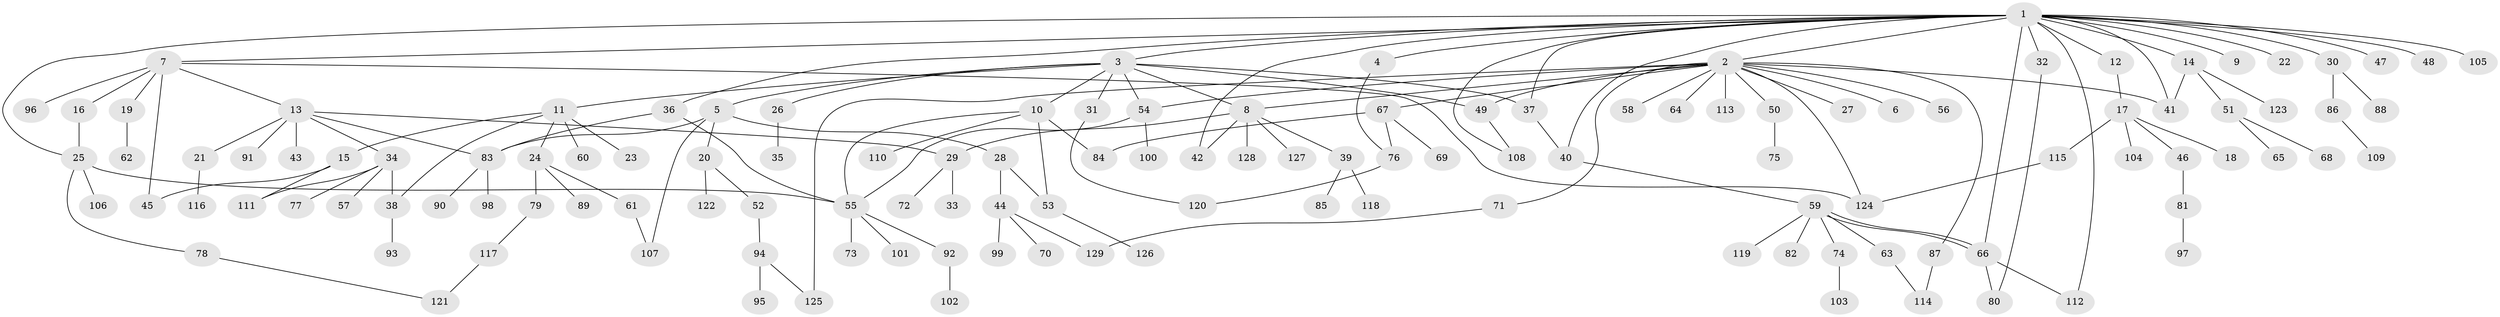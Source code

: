 // Generated by graph-tools (version 1.1) at 2025/47/03/09/25 04:47:27]
// undirected, 129 vertices, 162 edges
graph export_dot {
graph [start="1"]
  node [color=gray90,style=filled];
  1;
  2;
  3;
  4;
  5;
  6;
  7;
  8;
  9;
  10;
  11;
  12;
  13;
  14;
  15;
  16;
  17;
  18;
  19;
  20;
  21;
  22;
  23;
  24;
  25;
  26;
  27;
  28;
  29;
  30;
  31;
  32;
  33;
  34;
  35;
  36;
  37;
  38;
  39;
  40;
  41;
  42;
  43;
  44;
  45;
  46;
  47;
  48;
  49;
  50;
  51;
  52;
  53;
  54;
  55;
  56;
  57;
  58;
  59;
  60;
  61;
  62;
  63;
  64;
  65;
  66;
  67;
  68;
  69;
  70;
  71;
  72;
  73;
  74;
  75;
  76;
  77;
  78;
  79;
  80;
  81;
  82;
  83;
  84;
  85;
  86;
  87;
  88;
  89;
  90;
  91;
  92;
  93;
  94;
  95;
  96;
  97;
  98;
  99;
  100;
  101;
  102;
  103;
  104;
  105;
  106;
  107;
  108;
  109;
  110;
  111;
  112;
  113;
  114;
  115;
  116;
  117;
  118;
  119;
  120;
  121;
  122;
  123;
  124;
  125;
  126;
  127;
  128;
  129;
  1 -- 2;
  1 -- 3;
  1 -- 4;
  1 -- 7;
  1 -- 9;
  1 -- 12;
  1 -- 14;
  1 -- 22;
  1 -- 25;
  1 -- 30;
  1 -- 32;
  1 -- 36;
  1 -- 37;
  1 -- 40;
  1 -- 41;
  1 -- 42;
  1 -- 47;
  1 -- 48;
  1 -- 66;
  1 -- 105;
  1 -- 108;
  1 -- 112;
  2 -- 6;
  2 -- 8;
  2 -- 27;
  2 -- 41;
  2 -- 49;
  2 -- 50;
  2 -- 54;
  2 -- 56;
  2 -- 58;
  2 -- 64;
  2 -- 67;
  2 -- 71;
  2 -- 87;
  2 -- 113;
  2 -- 124;
  2 -- 125;
  3 -- 5;
  3 -- 8;
  3 -- 10;
  3 -- 11;
  3 -- 26;
  3 -- 31;
  3 -- 37;
  3 -- 49;
  3 -- 54;
  4 -- 76;
  5 -- 20;
  5 -- 28;
  5 -- 83;
  5 -- 107;
  7 -- 13;
  7 -- 16;
  7 -- 19;
  7 -- 45;
  7 -- 96;
  7 -- 124;
  8 -- 29;
  8 -- 39;
  8 -- 42;
  8 -- 127;
  8 -- 128;
  10 -- 53;
  10 -- 55;
  10 -- 84;
  10 -- 110;
  11 -- 15;
  11 -- 23;
  11 -- 24;
  11 -- 38;
  11 -- 60;
  12 -- 17;
  13 -- 21;
  13 -- 29;
  13 -- 34;
  13 -- 43;
  13 -- 83;
  13 -- 91;
  14 -- 41;
  14 -- 51;
  14 -- 123;
  15 -- 45;
  15 -- 111;
  16 -- 25;
  17 -- 18;
  17 -- 46;
  17 -- 104;
  17 -- 115;
  19 -- 62;
  20 -- 52;
  20 -- 122;
  21 -- 116;
  24 -- 61;
  24 -- 79;
  24 -- 89;
  25 -- 55;
  25 -- 78;
  25 -- 106;
  26 -- 35;
  28 -- 44;
  28 -- 53;
  29 -- 33;
  29 -- 72;
  30 -- 86;
  30 -- 88;
  31 -- 120;
  32 -- 80;
  34 -- 38;
  34 -- 57;
  34 -- 77;
  34 -- 111;
  36 -- 55;
  36 -- 83;
  37 -- 40;
  38 -- 93;
  39 -- 85;
  39 -- 118;
  40 -- 59;
  44 -- 70;
  44 -- 99;
  44 -- 129;
  46 -- 81;
  49 -- 108;
  50 -- 75;
  51 -- 65;
  51 -- 68;
  52 -- 94;
  53 -- 126;
  54 -- 55;
  54 -- 100;
  55 -- 73;
  55 -- 92;
  55 -- 101;
  59 -- 63;
  59 -- 66;
  59 -- 66;
  59 -- 74;
  59 -- 82;
  59 -- 119;
  61 -- 107;
  63 -- 114;
  66 -- 80;
  66 -- 112;
  67 -- 69;
  67 -- 76;
  67 -- 84;
  71 -- 129;
  74 -- 103;
  76 -- 120;
  78 -- 121;
  79 -- 117;
  81 -- 97;
  83 -- 90;
  83 -- 98;
  86 -- 109;
  87 -- 114;
  92 -- 102;
  94 -- 95;
  94 -- 125;
  115 -- 124;
  117 -- 121;
}
